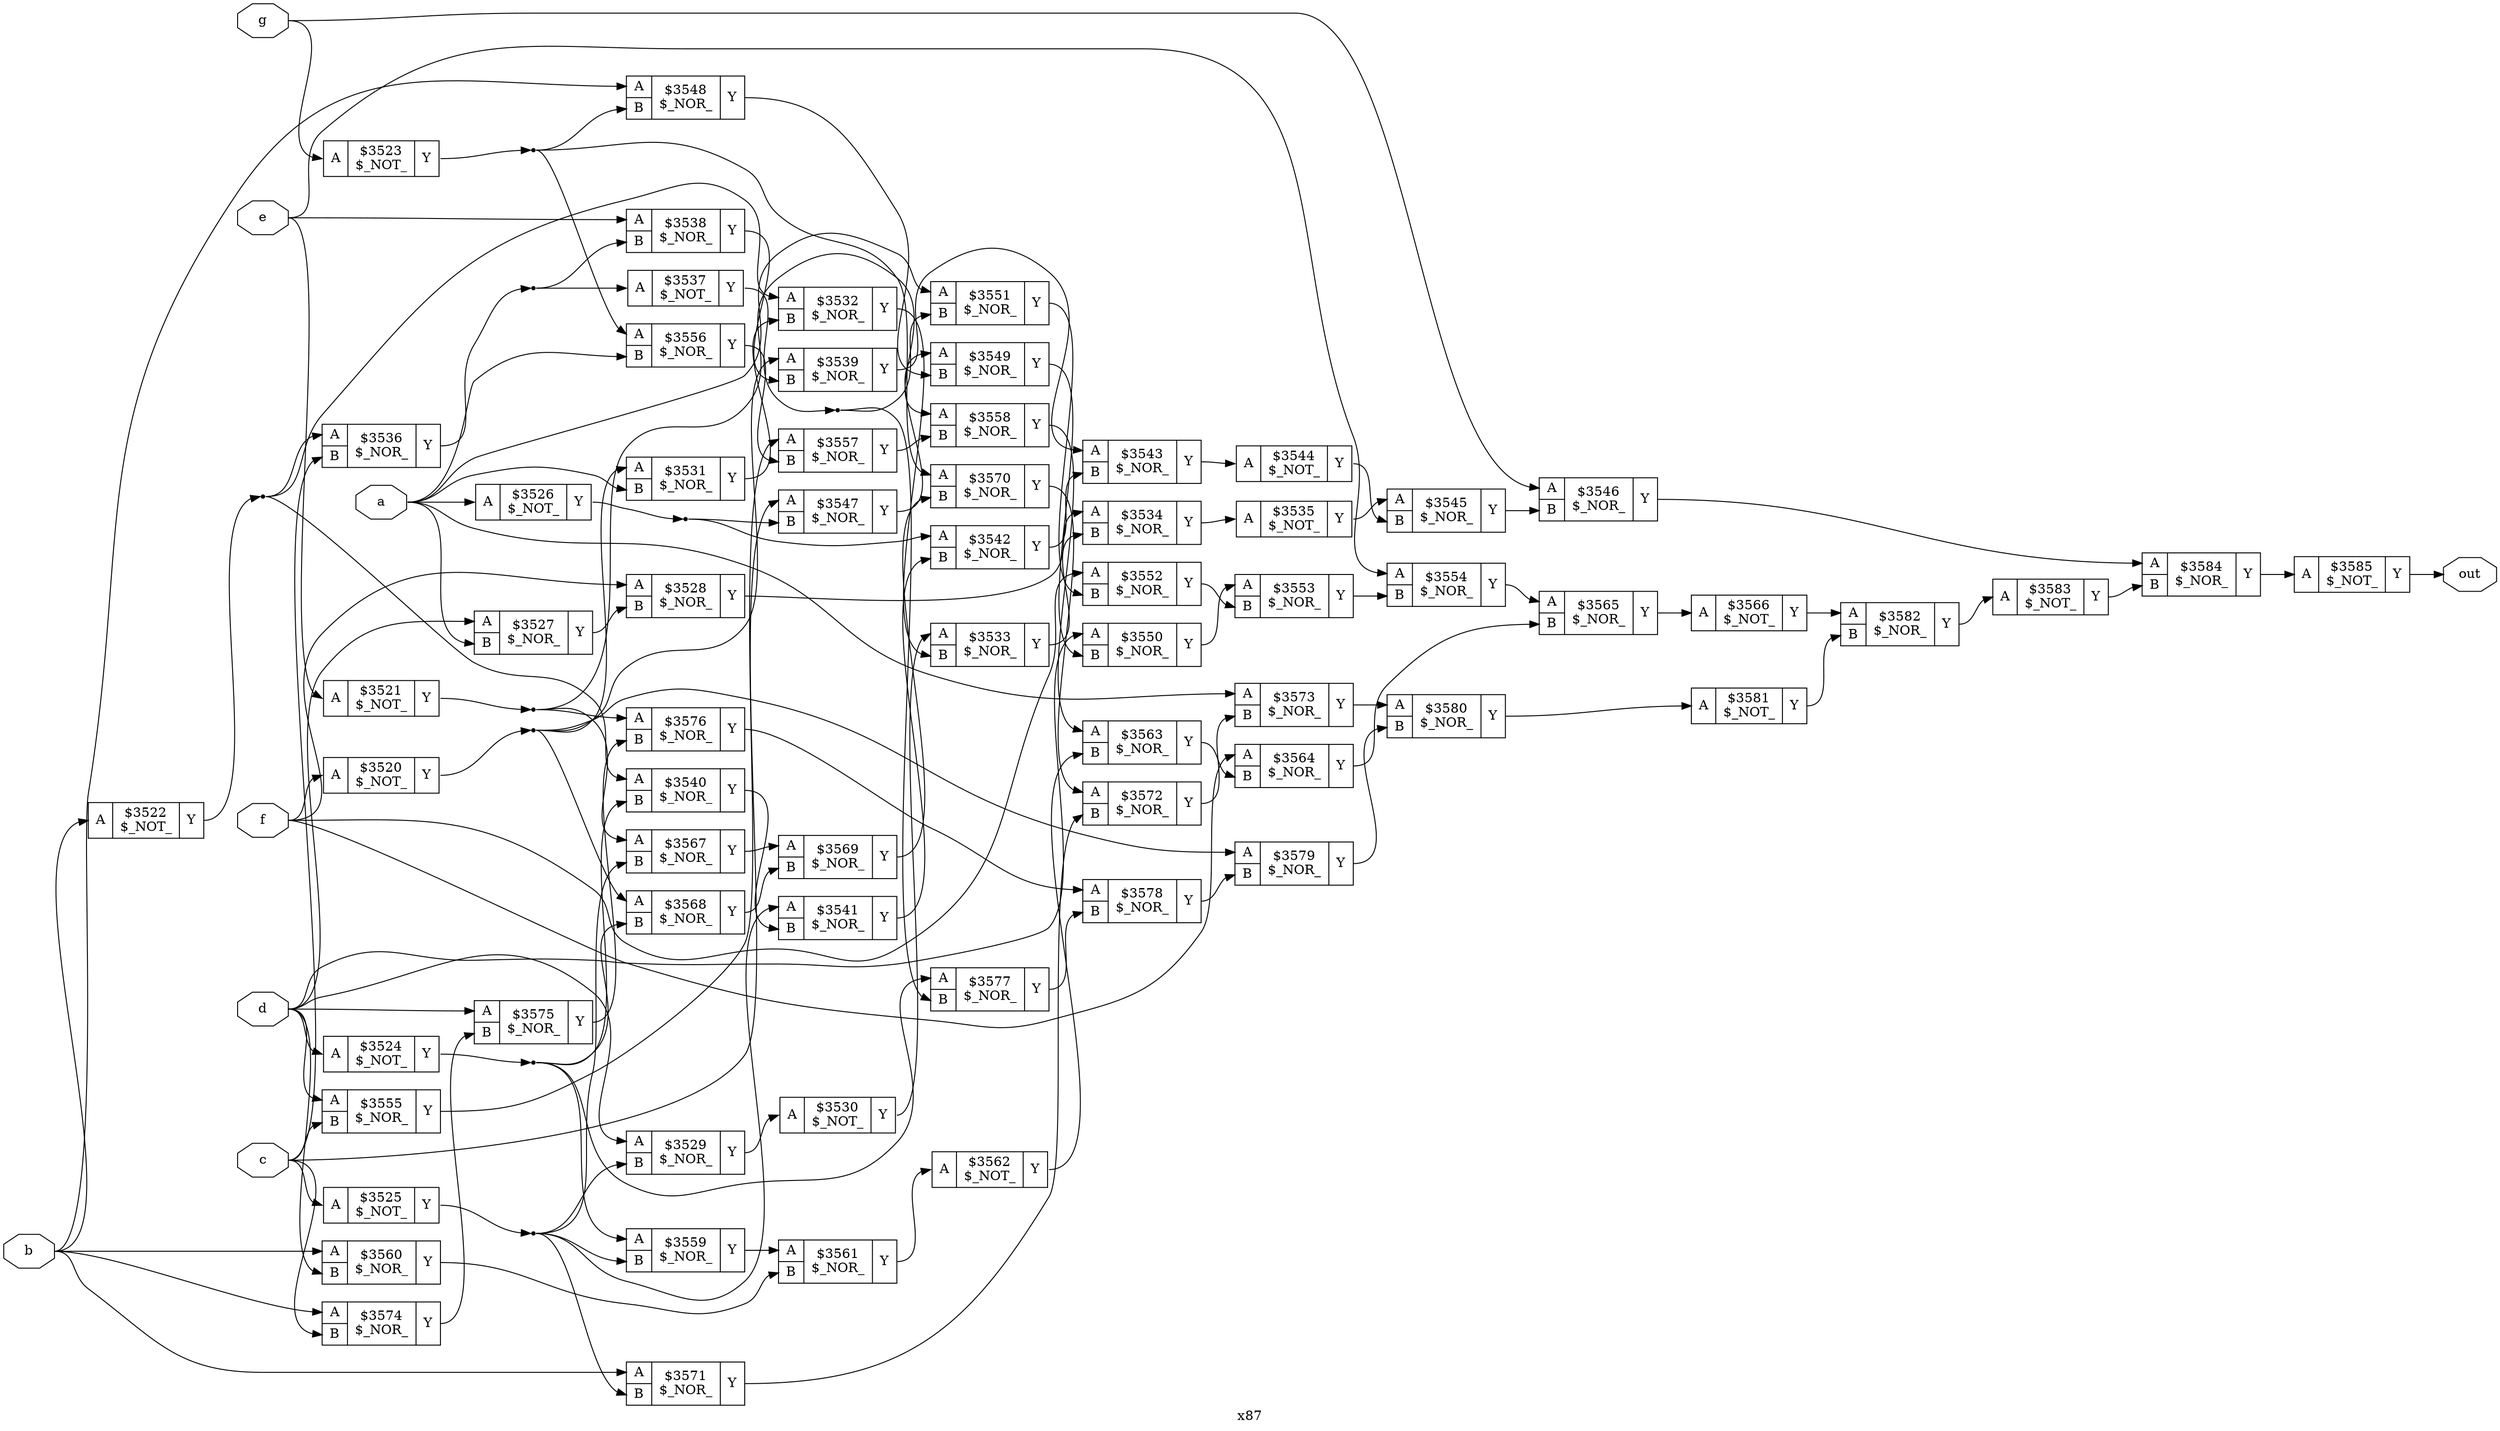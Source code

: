digraph "x87" {
label="x87";
rankdir="LR";
remincross=true;
n66 [ shape=octagon, label="a", color="black", fontcolor="black" ];
n67 [ shape=octagon, label="b", color="black", fontcolor="black" ];
n68 [ shape=octagon, label="c", color="black", fontcolor="black" ];
n69 [ shape=octagon, label="d", color="black", fontcolor="black" ];
n70 [ shape=octagon, label="e", color="black", fontcolor="black" ];
n71 [ shape=octagon, label="f", color="black", fontcolor="black" ];
n72 [ shape=octagon, label="g", color="black", fontcolor="black" ];
n73 [ shape=octagon, label="out", color="black", fontcolor="black" ];
c76 [ shape=record, label="{{<p74> A}|$3520\n$_NOT_|{<p75> Y}}" ];
c77 [ shape=record, label="{{<p74> A}|$3521\n$_NOT_|{<p75> Y}}" ];
c78 [ shape=record, label="{{<p74> A}|$3522\n$_NOT_|{<p75> Y}}" ];
c79 [ shape=record, label="{{<p74> A}|$3523\n$_NOT_|{<p75> Y}}" ];
c80 [ shape=record, label="{{<p74> A}|$3524\n$_NOT_|{<p75> Y}}" ];
c81 [ shape=record, label="{{<p74> A}|$3525\n$_NOT_|{<p75> Y}}" ];
c82 [ shape=record, label="{{<p74> A}|$3526\n$_NOT_|{<p75> Y}}" ];
c84 [ shape=record, label="{{<p74> A|<p83> B}|$3527\n$_NOR_|{<p75> Y}}" ];
c85 [ shape=record, label="{{<p74> A|<p83> B}|$3528\n$_NOR_|{<p75> Y}}" ];
c86 [ shape=record, label="{{<p74> A|<p83> B}|$3529\n$_NOR_|{<p75> Y}}" ];
c87 [ shape=record, label="{{<p74> A}|$3530\n$_NOT_|{<p75> Y}}" ];
c88 [ shape=record, label="{{<p74> A|<p83> B}|$3531\n$_NOR_|{<p75> Y}}" ];
c89 [ shape=record, label="{{<p74> A|<p83> B}|$3532\n$_NOR_|{<p75> Y}}" ];
c90 [ shape=record, label="{{<p74> A|<p83> B}|$3533\n$_NOR_|{<p75> Y}}" ];
c91 [ shape=record, label="{{<p74> A|<p83> B}|$3534\n$_NOR_|{<p75> Y}}" ];
c92 [ shape=record, label="{{<p74> A}|$3535\n$_NOT_|{<p75> Y}}" ];
c93 [ shape=record, label="{{<p74> A|<p83> B}|$3536\n$_NOR_|{<p75> Y}}" ];
c94 [ shape=record, label="{{<p74> A}|$3537\n$_NOT_|{<p75> Y}}" ];
c95 [ shape=record, label="{{<p74> A|<p83> B}|$3538\n$_NOR_|{<p75> Y}}" ];
c96 [ shape=record, label="{{<p74> A|<p83> B}|$3539\n$_NOR_|{<p75> Y}}" ];
c97 [ shape=record, label="{{<p74> A|<p83> B}|$3540\n$_NOR_|{<p75> Y}}" ];
c98 [ shape=record, label="{{<p74> A|<p83> B}|$3541\n$_NOR_|{<p75> Y}}" ];
c99 [ shape=record, label="{{<p74> A|<p83> B}|$3542\n$_NOR_|{<p75> Y}}" ];
c100 [ shape=record, label="{{<p74> A|<p83> B}|$3543\n$_NOR_|{<p75> Y}}" ];
c101 [ shape=record, label="{{<p74> A}|$3544\n$_NOT_|{<p75> Y}}" ];
c102 [ shape=record, label="{{<p74> A|<p83> B}|$3545\n$_NOR_|{<p75> Y}}" ];
c103 [ shape=record, label="{{<p74> A|<p83> B}|$3546\n$_NOR_|{<p75> Y}}" ];
c104 [ shape=record, label="{{<p74> A|<p83> B}|$3547\n$_NOR_|{<p75> Y}}" ];
c105 [ shape=record, label="{{<p74> A|<p83> B}|$3548\n$_NOR_|{<p75> Y}}" ];
c106 [ shape=record, label="{{<p74> A|<p83> B}|$3549\n$_NOR_|{<p75> Y}}" ];
c107 [ shape=record, label="{{<p74> A|<p83> B}|$3550\n$_NOR_|{<p75> Y}}" ];
c108 [ shape=record, label="{{<p74> A|<p83> B}|$3551\n$_NOR_|{<p75> Y}}" ];
c109 [ shape=record, label="{{<p74> A|<p83> B}|$3552\n$_NOR_|{<p75> Y}}" ];
c110 [ shape=record, label="{{<p74> A|<p83> B}|$3553\n$_NOR_|{<p75> Y}}" ];
c111 [ shape=record, label="{{<p74> A|<p83> B}|$3554\n$_NOR_|{<p75> Y}}" ];
c112 [ shape=record, label="{{<p74> A|<p83> B}|$3555\n$_NOR_|{<p75> Y}}" ];
c113 [ shape=record, label="{{<p74> A|<p83> B}|$3556\n$_NOR_|{<p75> Y}}" ];
c114 [ shape=record, label="{{<p74> A|<p83> B}|$3557\n$_NOR_|{<p75> Y}}" ];
c115 [ shape=record, label="{{<p74> A|<p83> B}|$3558\n$_NOR_|{<p75> Y}}" ];
c116 [ shape=record, label="{{<p74> A|<p83> B}|$3559\n$_NOR_|{<p75> Y}}" ];
c117 [ shape=record, label="{{<p74> A|<p83> B}|$3560\n$_NOR_|{<p75> Y}}" ];
c118 [ shape=record, label="{{<p74> A|<p83> B}|$3561\n$_NOR_|{<p75> Y}}" ];
c119 [ shape=record, label="{{<p74> A}|$3562\n$_NOT_|{<p75> Y}}" ];
c120 [ shape=record, label="{{<p74> A|<p83> B}|$3563\n$_NOR_|{<p75> Y}}" ];
c121 [ shape=record, label="{{<p74> A|<p83> B}|$3564\n$_NOR_|{<p75> Y}}" ];
c122 [ shape=record, label="{{<p74> A|<p83> B}|$3565\n$_NOR_|{<p75> Y}}" ];
c123 [ shape=record, label="{{<p74> A}|$3566\n$_NOT_|{<p75> Y}}" ];
c124 [ shape=record, label="{{<p74> A|<p83> B}|$3567\n$_NOR_|{<p75> Y}}" ];
c125 [ shape=record, label="{{<p74> A|<p83> B}|$3568\n$_NOR_|{<p75> Y}}" ];
c126 [ shape=record, label="{{<p74> A|<p83> B}|$3569\n$_NOR_|{<p75> Y}}" ];
c127 [ shape=record, label="{{<p74> A|<p83> B}|$3570\n$_NOR_|{<p75> Y}}" ];
c128 [ shape=record, label="{{<p74> A|<p83> B}|$3571\n$_NOR_|{<p75> Y}}" ];
c129 [ shape=record, label="{{<p74> A|<p83> B}|$3572\n$_NOR_|{<p75> Y}}" ];
c130 [ shape=record, label="{{<p74> A|<p83> B}|$3573\n$_NOR_|{<p75> Y}}" ];
c131 [ shape=record, label="{{<p74> A|<p83> B}|$3574\n$_NOR_|{<p75> Y}}" ];
c132 [ shape=record, label="{{<p74> A|<p83> B}|$3575\n$_NOR_|{<p75> Y}}" ];
c133 [ shape=record, label="{{<p74> A|<p83> B}|$3576\n$_NOR_|{<p75> Y}}" ];
c134 [ shape=record, label="{{<p74> A|<p83> B}|$3577\n$_NOR_|{<p75> Y}}" ];
c135 [ shape=record, label="{{<p74> A|<p83> B}|$3578\n$_NOR_|{<p75> Y}}" ];
c136 [ shape=record, label="{{<p74> A|<p83> B}|$3579\n$_NOR_|{<p75> Y}}" ];
c137 [ shape=record, label="{{<p74> A|<p83> B}|$3580\n$_NOR_|{<p75> Y}}" ];
c138 [ shape=record, label="{{<p74> A}|$3581\n$_NOT_|{<p75> Y}}" ];
c139 [ shape=record, label="{{<p74> A|<p83> B}|$3582\n$_NOR_|{<p75> Y}}" ];
c140 [ shape=record, label="{{<p74> A}|$3583\n$_NOT_|{<p75> Y}}" ];
c141 [ shape=record, label="{{<p74> A|<p83> B}|$3584\n$_NOR_|{<p75> Y}}" ];
c142 [ shape=record, label="{{<p74> A}|$3585\n$_NOT_|{<p75> Y}}" ];
n1 [ shape=point ];
c77:p75:e -> n1:w [color="black", label=""];
n1:e -> c115:p74:w [color="black", label=""];
n1:e -> c124:p74:w [color="black", label=""];
n1:e -> c133:p74:w [color="black", label=""];
c87:p75:e -> c90:p74:w [color="black", label=""];
c88:p75:e -> c89:p83:w [color="black", label=""];
c89:p75:e -> c90:p83:w [color="black", label=""];
c90:p75:e -> c91:p83:w [color="black", label=""];
c91:p75:e -> c92:p74:w [color="black", label=""];
c92:p75:e -> c102:p74:w [color="black", label=""];
n16 [ shape=point ];
c93:p75:e -> n16:w [color="black", label=""];
n16:e -> c94:p74:w [color="black", label=""];
n16:e -> c95:p83:w [color="black", label=""];
n17 [ shape=point ];
c94:p75:e -> n17:w [color="black", label=""];
n17:e -> c108:p83:w [color="black", label=""];
n17:e -> c134:p83:w [color="black", label=""];
c95:p75:e -> c96:p83:w [color="black", label=""];
c96:p75:e -> c100:p74:w [color="black", label=""];
n2 [ shape=point ];
c78:p75:e -> n2:w [color="black", label=""];
n2:e -> c89:p74:w [color="black", label=""];
n2:e -> c93:p74:w [color="black", label=""];
n2:e -> c97:p74:w [color="black", label=""];
c97:p75:e -> c98:p83:w [color="black", label=""];
c98:p75:e -> c99:p83:w [color="black", label=""];
c99:p75:e -> c100:p83:w [color="black", label=""];
c100:p75:e -> c101:p74:w [color="black", label=""];
c101:p75:e -> c102:p83:w [color="black", label=""];
c102:p75:e -> c103:p83:w [color="black", label=""];
c103:p75:e -> c141:p74:w [color="black", label=""];
c104:p75:e -> c106:p74:w [color="black", label=""];
c105:p75:e -> c106:p83:w [color="black", label=""];
c106:p75:e -> c107:p83:w [color="black", label=""];
n3 [ shape=point ];
c79:p75:e -> n3:w [color="black", label=""];
n3:e -> c105:p83:w [color="black", label=""];
n3:e -> c113:p74:w [color="black", label=""];
n3:e -> c127:p74:w [color="black", label=""];
c107:p75:e -> c110:p74:w [color="black", label=""];
c108:p75:e -> c109:p83:w [color="black", label=""];
c109:p75:e -> c110:p83:w [color="black", label=""];
c110:p75:e -> c111:p83:w [color="black", label=""];
c111:p75:e -> c122:p74:w [color="black", label=""];
c112:p75:e -> c114:p74:w [color="black", label=""];
c113:p75:e -> c114:p83:w [color="black", label=""];
c114:p75:e -> c115:p83:w [color="black", label=""];
c115:p75:e -> c120:p74:w [color="black", label=""];
c116:p75:e -> c118:p74:w [color="black", label=""];
n4 [ shape=point ];
c80:p75:e -> n4:w [color="black", label=""];
n4:e -> c116:p74:w [color="black", label=""];
n4:e -> c125:p83:w [color="black", label=""];
n4:e -> c134:p74:w [color="black", label=""];
n4:e -> c97:p83:w [color="black", label=""];
c117:p75:e -> c118:p83:w [color="black", label=""];
c118:p75:e -> c119:p74:w [color="black", label=""];
c119:p75:e -> c120:p83:w [color="black", label=""];
c120:p75:e -> c121:p83:w [color="black", label=""];
c121:p75:e -> c122:p83:w [color="black", label=""];
c122:p75:e -> c123:p74:w [color="black", label=""];
c123:p75:e -> c139:p74:w [color="black", label=""];
c124:p75:e -> c126:p74:w [color="black", label=""];
c125:p75:e -> c126:p83:w [color="black", label=""];
c126:p75:e -> c127:p83:w [color="black", label=""];
n5 [ shape=point ];
c81:p75:e -> n5:w [color="black", label=""];
n5:e -> c116:p83:w [color="black", label=""];
n5:e -> c124:p83:w [color="black", label=""];
n5:e -> c128:p83:w [color="black", label=""];
n5:e -> c86:p83:w [color="black", label=""];
n5:e -> c98:p74:w [color="black", label=""];
c127:p75:e -> c129:p74:w [color="black", label=""];
c128:p75:e -> c129:p83:w [color="black", label=""];
c129:p75:e -> c130:p83:w [color="black", label=""];
c130:p75:e -> c137:p74:w [color="black", label=""];
c131:p75:e -> c132:p83:w [color="black", label=""];
c132:p75:e -> c133:p83:w [color="black", label=""];
c133:p75:e -> c135:p74:w [color="black", label=""];
c134:p75:e -> c135:p83:w [color="black", label=""];
c135:p75:e -> c136:p83:w [color="black", label=""];
c136:p75:e -> c137:p83:w [color="black", label=""];
n6 [ shape=point ];
c82:p75:e -> n6:w [color="black", label=""];
n6:e -> c104:p83:w [color="black", label=""];
n6:e -> c99:p74:w [color="black", label=""];
c137:p75:e -> c138:p74:w [color="black", label=""];
c138:p75:e -> c139:p83:w [color="black", label=""];
c139:p75:e -> c140:p74:w [color="black", label=""];
c140:p75:e -> c141:p83:w [color="black", label=""];
c141:p75:e -> c142:p74:w [color="black", label=""];
n65 [ shape=point ];
c76:p75:e -> n65:w [color="black", label=""];
n65:e -> c125:p74:w [color="black", label=""];
n65:e -> c136:p74:w [color="black", label=""];
n65:e -> c88:p74:w [color="black", label=""];
n65:e -> c96:p74:w [color="black", label=""];
n66:e -> c108:p74:w [color="black", label=""];
n66:e -> c113:p83:w [color="black", label=""];
n66:e -> c130:p74:w [color="black", label=""];
n66:e -> c82:p74:w [color="black", label=""];
n66:e -> c84:p83:w [color="black", label=""];
n66:e -> c88:p83:w [color="black", label=""];
n67:e -> c105:p74:w [color="black", label=""];
n67:e -> c117:p74:w [color="black", label=""];
n67:e -> c128:p74:w [color="black", label=""];
n67:e -> c131:p74:w [color="black", label=""];
n67:e -> c78:p74:w [color="black", label=""];
n68:e -> c104:p74:w [color="black", label=""];
n68:e -> c112:p83:w [color="black", label=""];
n68:e -> c131:p83:w [color="black", label=""];
n68:e -> c81:p74:w [color="black", label=""];
n68:e -> c93:p83:w [color="black", label=""];
n69:e -> c107:p74:w [color="black", label=""];
n69:e -> c112:p74:w [color="black", label=""];
n69:e -> c117:p83:w [color="black", label=""];
n69:e -> c132:p74:w [color="black", label=""];
n69:e -> c80:p74:w [color="black", label=""];
n69:e -> c84:p74:w [color="black", label=""];
n69:e -> c86:p74:w [color="black", label=""];
c84:p75:e -> c85:p83:w [color="black", label=""];
n70:e -> c111:p74:w [color="black", label=""];
n70:e -> c77:p74:w [color="black", label=""];
n70:e -> c95:p74:w [color="black", label=""];
n71:e -> c109:p74:w [color="black", label=""];
n71:e -> c121:p74:w [color="black", label=""];
n71:e -> c76:p74:w [color="black", label=""];
n71:e -> c85:p74:w [color="black", label=""];
n72:e -> c103:p74:w [color="black", label=""];
n72:e -> c79:p74:w [color="black", label=""];
c142:p75:e -> n73:w [color="black", label=""];
c85:p75:e -> c91:p74:w [color="black", label=""];
c86:p75:e -> c87:p74:w [color="black", label=""];
}
